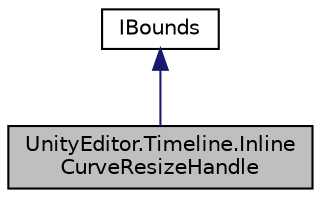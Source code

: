 digraph "UnityEditor.Timeline.InlineCurveResizeHandle"
{
 // LATEX_PDF_SIZE
  edge [fontname="Helvetica",fontsize="10",labelfontname="Helvetica",labelfontsize="10"];
  node [fontname="Helvetica",fontsize="10",shape=record];
  Node1 [label="UnityEditor.Timeline.Inline\lCurveResizeHandle",height=0.2,width=0.4,color="black", fillcolor="grey75", style="filled", fontcolor="black",tooltip=" "];
  Node2 -> Node1 [dir="back",color="midnightblue",fontsize="10",style="solid",fontname="Helvetica"];
  Node2 [label="IBounds",height=0.2,width=0.4,color="black", fillcolor="white", style="filled",URL="$interface_unity_editor_1_1_timeline_1_1_i_bounds.html",tooltip=" "];
}
